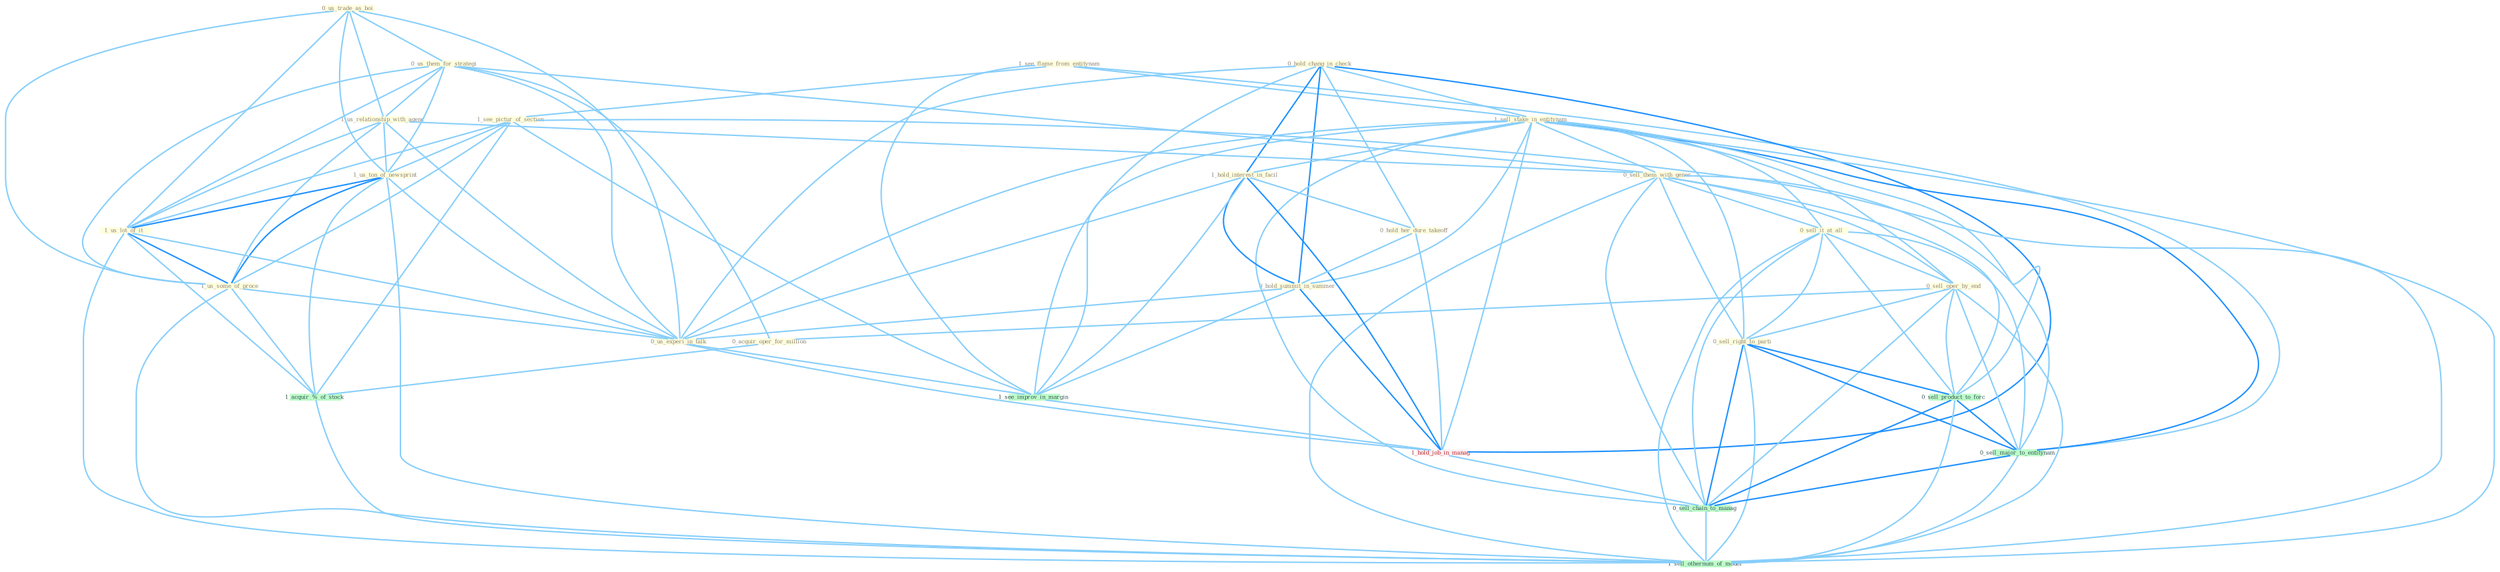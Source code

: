 Graph G{ 
    node
    [shape=polygon,style=filled,width=.5,height=.06,color="#BDFCC9",fixedsize=true,fontsize=4,
    fontcolor="#2f4f4f"];
    {node
    [color="#ffffe0", fontcolor="#8b7d6b"] "0_us_trade_as_boi " "1_see_flame_from_entitynam " "0_hold_chang_in_check " "0_us_them_for_strategi " "1_see_pictur_of_section " "1_us_relationship_with_agenc " "1_sell_stake_in_entitynam " "0_sell_them_with_gener " "0_sell_it_at_all " "0_sell_oper_by_end " "0_sell_right_to_parti " "1_us_ton_of_newsprint " "0_acquir_oper_for_million " "1_us_lot_of_it " "1_hold_interest_in_facil " "0_hold_her_dure_takeoff " "0_hold_summit_in_summer " "1_us_some_of_proce " "0_us_experi_in_talk "}
{node [color="#fff0f5", fontcolor="#b22222"] "1_hold_job_in_manag "}
edge [color="#B0E2FF"];

	"0_us_trade_as_boi " -- "0_us_them_for_strategi " [w="1", color="#87cefa" ];
	"0_us_trade_as_boi " -- "1_us_relationship_with_agenc " [w="1", color="#87cefa" ];
	"0_us_trade_as_boi " -- "1_us_ton_of_newsprint " [w="1", color="#87cefa" ];
	"0_us_trade_as_boi " -- "1_us_lot_of_it " [w="1", color="#87cefa" ];
	"0_us_trade_as_boi " -- "1_us_some_of_proce " [w="1", color="#87cefa" ];
	"0_us_trade_as_boi " -- "0_us_experi_in_talk " [w="1", color="#87cefa" ];
	"1_see_flame_from_entitynam " -- "1_see_pictur_of_section " [w="1", color="#87cefa" ];
	"1_see_flame_from_entitynam " -- "1_sell_stake_in_entitynam " [w="1", color="#87cefa" ];
	"1_see_flame_from_entitynam " -- "1_see_improv_in_margin " [w="1", color="#87cefa" ];
	"1_see_flame_from_entitynam " -- "0_sell_major_to_entitynam " [w="1", color="#87cefa" ];
	"0_hold_chang_in_check " -- "1_sell_stake_in_entitynam " [w="1", color="#87cefa" ];
	"0_hold_chang_in_check " -- "1_hold_interest_in_facil " [w="2", color="#1e90ff" , len=0.8];
	"0_hold_chang_in_check " -- "0_hold_her_dure_takeoff " [w="1", color="#87cefa" ];
	"0_hold_chang_in_check " -- "0_hold_summit_in_summer " [w="2", color="#1e90ff" , len=0.8];
	"0_hold_chang_in_check " -- "0_us_experi_in_talk " [w="1", color="#87cefa" ];
	"0_hold_chang_in_check " -- "1_see_improv_in_margin " [w="1", color="#87cefa" ];
	"0_hold_chang_in_check " -- "1_hold_job_in_manag " [w="2", color="#1e90ff" , len=0.8];
	"0_us_them_for_strategi " -- "1_us_relationship_with_agenc " [w="1", color="#87cefa" ];
	"0_us_them_for_strategi " -- "0_sell_them_with_gener " [w="1", color="#87cefa" ];
	"0_us_them_for_strategi " -- "1_us_ton_of_newsprint " [w="1", color="#87cefa" ];
	"0_us_them_for_strategi " -- "0_acquir_oper_for_million " [w="1", color="#87cefa" ];
	"0_us_them_for_strategi " -- "1_us_lot_of_it " [w="1", color="#87cefa" ];
	"0_us_them_for_strategi " -- "1_us_some_of_proce " [w="1", color="#87cefa" ];
	"0_us_them_for_strategi " -- "0_us_experi_in_talk " [w="1", color="#87cefa" ];
	"1_see_pictur_of_section " -- "1_us_ton_of_newsprint " [w="1", color="#87cefa" ];
	"1_see_pictur_of_section " -- "1_us_lot_of_it " [w="1", color="#87cefa" ];
	"1_see_pictur_of_section " -- "1_us_some_of_proce " [w="1", color="#87cefa" ];
	"1_see_pictur_of_section " -- "1_see_improv_in_margin " [w="1", color="#87cefa" ];
	"1_see_pictur_of_section " -- "1_acquir_%_of_stock " [w="1", color="#87cefa" ];
	"1_see_pictur_of_section " -- "1_sell_othernum_of_model " [w="1", color="#87cefa" ];
	"1_us_relationship_with_agenc " -- "0_sell_them_with_gener " [w="1", color="#87cefa" ];
	"1_us_relationship_with_agenc " -- "1_us_ton_of_newsprint " [w="1", color="#87cefa" ];
	"1_us_relationship_with_agenc " -- "1_us_lot_of_it " [w="1", color="#87cefa" ];
	"1_us_relationship_with_agenc " -- "1_us_some_of_proce " [w="1", color="#87cefa" ];
	"1_us_relationship_with_agenc " -- "0_us_experi_in_talk " [w="1", color="#87cefa" ];
	"1_sell_stake_in_entitynam " -- "0_sell_them_with_gener " [w="1", color="#87cefa" ];
	"1_sell_stake_in_entitynam " -- "0_sell_it_at_all " [w="1", color="#87cefa" ];
	"1_sell_stake_in_entitynam " -- "0_sell_oper_by_end " [w="1", color="#87cefa" ];
	"1_sell_stake_in_entitynam " -- "0_sell_right_to_parti " [w="1", color="#87cefa" ];
	"1_sell_stake_in_entitynam " -- "1_hold_interest_in_facil " [w="1", color="#87cefa" ];
	"1_sell_stake_in_entitynam " -- "0_hold_summit_in_summer " [w="1", color="#87cefa" ];
	"1_sell_stake_in_entitynam " -- "0_us_experi_in_talk " [w="1", color="#87cefa" ];
	"1_sell_stake_in_entitynam " -- "1_see_improv_in_margin " [w="1", color="#87cefa" ];
	"1_sell_stake_in_entitynam " -- "1_hold_job_in_manag " [w="1", color="#87cefa" ];
	"1_sell_stake_in_entitynam " -- "0_sell_product_to_forc " [w="1", color="#87cefa" ];
	"1_sell_stake_in_entitynam " -- "0_sell_major_to_entitynam " [w="2", color="#1e90ff" , len=0.8];
	"1_sell_stake_in_entitynam " -- "0_sell_chain_to_manag " [w="1", color="#87cefa" ];
	"1_sell_stake_in_entitynam " -- "1_sell_othernum_of_model " [w="1", color="#87cefa" ];
	"0_sell_them_with_gener " -- "0_sell_it_at_all " [w="1", color="#87cefa" ];
	"0_sell_them_with_gener " -- "0_sell_oper_by_end " [w="1", color="#87cefa" ];
	"0_sell_them_with_gener " -- "0_sell_right_to_parti " [w="1", color="#87cefa" ];
	"0_sell_them_with_gener " -- "0_sell_product_to_forc " [w="1", color="#87cefa" ];
	"0_sell_them_with_gener " -- "0_sell_major_to_entitynam " [w="1", color="#87cefa" ];
	"0_sell_them_with_gener " -- "0_sell_chain_to_manag " [w="1", color="#87cefa" ];
	"0_sell_them_with_gener " -- "1_sell_othernum_of_model " [w="1", color="#87cefa" ];
	"0_sell_it_at_all " -- "0_sell_oper_by_end " [w="1", color="#87cefa" ];
	"0_sell_it_at_all " -- "0_sell_right_to_parti " [w="1", color="#87cefa" ];
	"0_sell_it_at_all " -- "0_sell_product_to_forc " [w="1", color="#87cefa" ];
	"0_sell_it_at_all " -- "0_sell_major_to_entitynam " [w="1", color="#87cefa" ];
	"0_sell_it_at_all " -- "0_sell_chain_to_manag " [w="1", color="#87cefa" ];
	"0_sell_it_at_all " -- "1_sell_othernum_of_model " [w="1", color="#87cefa" ];
	"0_sell_oper_by_end " -- "0_sell_right_to_parti " [w="1", color="#87cefa" ];
	"0_sell_oper_by_end " -- "0_acquir_oper_for_million " [w="1", color="#87cefa" ];
	"0_sell_oper_by_end " -- "0_sell_product_to_forc " [w="1", color="#87cefa" ];
	"0_sell_oper_by_end " -- "0_sell_major_to_entitynam " [w="1", color="#87cefa" ];
	"0_sell_oper_by_end " -- "0_sell_chain_to_manag " [w="1", color="#87cefa" ];
	"0_sell_oper_by_end " -- "1_sell_othernum_of_model " [w="1", color="#87cefa" ];
	"0_sell_right_to_parti " -- "0_sell_product_to_forc " [w="2", color="#1e90ff" , len=0.8];
	"0_sell_right_to_parti " -- "0_sell_major_to_entitynam " [w="2", color="#1e90ff" , len=0.8];
	"0_sell_right_to_parti " -- "0_sell_chain_to_manag " [w="2", color="#1e90ff" , len=0.8];
	"0_sell_right_to_parti " -- "1_sell_othernum_of_model " [w="1", color="#87cefa" ];
	"1_us_ton_of_newsprint " -- "1_us_lot_of_it " [w="2", color="#1e90ff" , len=0.8];
	"1_us_ton_of_newsprint " -- "1_us_some_of_proce " [w="2", color="#1e90ff" , len=0.8];
	"1_us_ton_of_newsprint " -- "0_us_experi_in_talk " [w="1", color="#87cefa" ];
	"1_us_ton_of_newsprint " -- "1_acquir_%_of_stock " [w="1", color="#87cefa" ];
	"1_us_ton_of_newsprint " -- "1_sell_othernum_of_model " [w="1", color="#87cefa" ];
	"0_acquir_oper_for_million " -- "1_acquir_%_of_stock " [w="1", color="#87cefa" ];
	"1_us_lot_of_it " -- "1_us_some_of_proce " [w="2", color="#1e90ff" , len=0.8];
	"1_us_lot_of_it " -- "0_us_experi_in_talk " [w="1", color="#87cefa" ];
	"1_us_lot_of_it " -- "1_acquir_%_of_stock " [w="1", color="#87cefa" ];
	"1_us_lot_of_it " -- "1_sell_othernum_of_model " [w="1", color="#87cefa" ];
	"1_hold_interest_in_facil " -- "0_hold_her_dure_takeoff " [w="1", color="#87cefa" ];
	"1_hold_interest_in_facil " -- "0_hold_summit_in_summer " [w="2", color="#1e90ff" , len=0.8];
	"1_hold_interest_in_facil " -- "0_us_experi_in_talk " [w="1", color="#87cefa" ];
	"1_hold_interest_in_facil " -- "1_see_improv_in_margin " [w="1", color="#87cefa" ];
	"1_hold_interest_in_facil " -- "1_hold_job_in_manag " [w="2", color="#1e90ff" , len=0.8];
	"0_hold_her_dure_takeoff " -- "0_hold_summit_in_summer " [w="1", color="#87cefa" ];
	"0_hold_her_dure_takeoff " -- "1_hold_job_in_manag " [w="1", color="#87cefa" ];
	"0_hold_summit_in_summer " -- "0_us_experi_in_talk " [w="1", color="#87cefa" ];
	"0_hold_summit_in_summer " -- "1_see_improv_in_margin " [w="1", color="#87cefa" ];
	"0_hold_summit_in_summer " -- "1_hold_job_in_manag " [w="2", color="#1e90ff" , len=0.8];
	"1_us_some_of_proce " -- "0_us_experi_in_talk " [w="1", color="#87cefa" ];
	"1_us_some_of_proce " -- "1_acquir_%_of_stock " [w="1", color="#87cefa" ];
	"1_us_some_of_proce " -- "1_sell_othernum_of_model " [w="1", color="#87cefa" ];
	"0_us_experi_in_talk " -- "1_see_improv_in_margin " [w="1", color="#87cefa" ];
	"0_us_experi_in_talk " -- "1_hold_job_in_manag " [w="1", color="#87cefa" ];
	"1_see_improv_in_margin " -- "1_hold_job_in_manag " [w="1", color="#87cefa" ];
	"1_acquir_%_of_stock " -- "1_sell_othernum_of_model " [w="1", color="#87cefa" ];
	"1_hold_job_in_manag " -- "0_sell_chain_to_manag " [w="1", color="#87cefa" ];
	"0_sell_product_to_forc " -- "0_sell_major_to_entitynam " [w="2", color="#1e90ff" , len=0.8];
	"0_sell_product_to_forc " -- "0_sell_chain_to_manag " [w="2", color="#1e90ff" , len=0.8];
	"0_sell_product_to_forc " -- "1_sell_othernum_of_model " [w="1", color="#87cefa" ];
	"0_sell_major_to_entitynam " -- "0_sell_chain_to_manag " [w="2", color="#1e90ff" , len=0.8];
	"0_sell_major_to_entitynam " -- "1_sell_othernum_of_model " [w="1", color="#87cefa" ];
	"0_sell_chain_to_manag " -- "1_sell_othernum_of_model " [w="1", color="#87cefa" ];
}